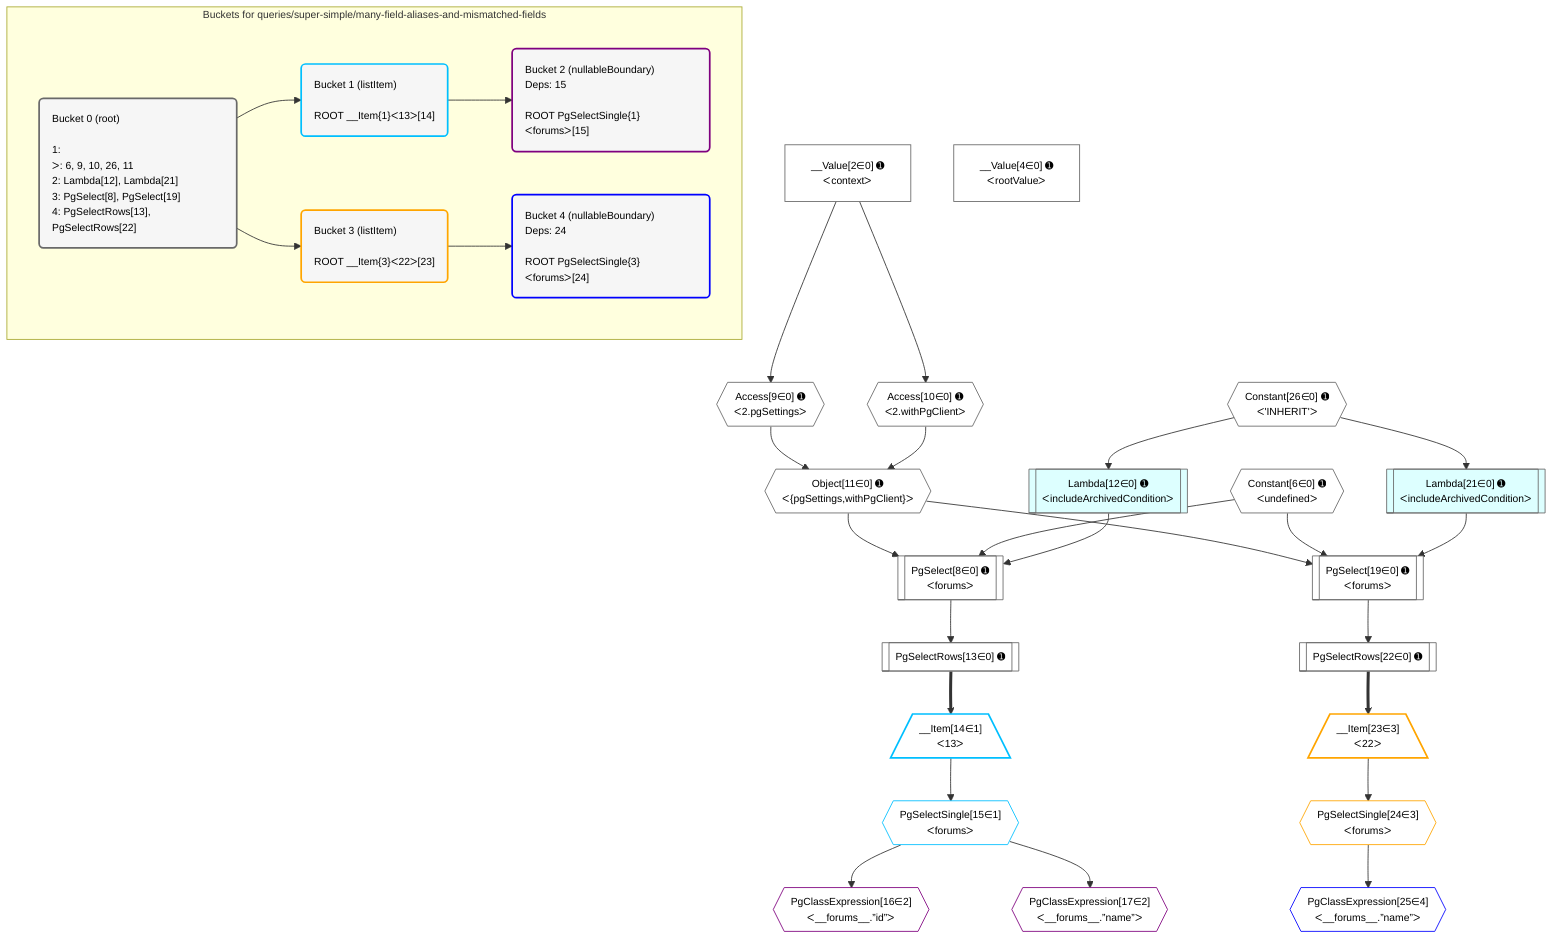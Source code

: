 %%{init: {'themeVariables': { 'fontSize': '12px'}}}%%
graph TD
    classDef path fill:#eee,stroke:#000,color:#000
    classDef plan fill:#fff,stroke-width:1px,color:#000
    classDef itemplan fill:#fff,stroke-width:2px,color:#000
    classDef unbatchedplan fill:#dff,stroke-width:1px,color:#000
    classDef sideeffectplan fill:#fcc,stroke-width:2px,color:#000
    classDef bucket fill:#f6f6f6,color:#000,stroke-width:2px,text-align:left


    %% plan dependencies
    PgSelect8[["PgSelect[8∈0] ➊<br />ᐸforumsᐳ"]]:::plan
    Object11{{"Object[11∈0] ➊<br />ᐸ{pgSettings,withPgClient}ᐳ"}}:::plan
    Constant6{{"Constant[6∈0] ➊<br />ᐸundefinedᐳ"}}:::plan
    Lambda12[["Lambda[12∈0] ➊<br />ᐸincludeArchivedConditionᐳ"]]:::unbatchedplan
    Object11 & Constant6 & Lambda12 --> PgSelect8
    PgSelect19[["PgSelect[19∈0] ➊<br />ᐸforumsᐳ"]]:::plan
    Lambda21[["Lambda[21∈0] ➊<br />ᐸincludeArchivedConditionᐳ"]]:::unbatchedplan
    Object11 & Constant6 & Lambda21 --> PgSelect19
    Access9{{"Access[9∈0] ➊<br />ᐸ2.pgSettingsᐳ"}}:::plan
    Access10{{"Access[10∈0] ➊<br />ᐸ2.withPgClientᐳ"}}:::plan
    Access9 & Access10 --> Object11
    __Value2["__Value[2∈0] ➊<br />ᐸcontextᐳ"]:::plan
    __Value2 --> Access9
    __Value2 --> Access10
    Constant26{{"Constant[26∈0] ➊<br />ᐸ'INHERIT'ᐳ"}}:::plan
    Constant26 --> Lambda12
    PgSelectRows13[["PgSelectRows[13∈0] ➊"]]:::plan
    PgSelect8 --> PgSelectRows13
    Constant26 --> Lambda21
    PgSelectRows22[["PgSelectRows[22∈0] ➊"]]:::plan
    PgSelect19 --> PgSelectRows22
    __Value4["__Value[4∈0] ➊<br />ᐸrootValueᐳ"]:::plan
    __Item14[/"__Item[14∈1]<br />ᐸ13ᐳ"\]:::itemplan
    PgSelectRows13 ==> __Item14
    PgSelectSingle15{{"PgSelectSingle[15∈1]<br />ᐸforumsᐳ"}}:::plan
    __Item14 --> PgSelectSingle15
    PgClassExpression16{{"PgClassExpression[16∈2]<br />ᐸ__forums__.”id”ᐳ"}}:::plan
    PgSelectSingle15 --> PgClassExpression16
    PgClassExpression17{{"PgClassExpression[17∈2]<br />ᐸ__forums__.”name”ᐳ"}}:::plan
    PgSelectSingle15 --> PgClassExpression17
    __Item23[/"__Item[23∈3]<br />ᐸ22ᐳ"\]:::itemplan
    PgSelectRows22 ==> __Item23
    PgSelectSingle24{{"PgSelectSingle[24∈3]<br />ᐸforumsᐳ"}}:::plan
    __Item23 --> PgSelectSingle24
    PgClassExpression25{{"PgClassExpression[25∈4]<br />ᐸ__forums__.”name”ᐳ"}}:::plan
    PgSelectSingle24 --> PgClassExpression25

    %% define steps

    subgraph "Buckets for queries/super-simple/many-field-aliases-and-mismatched-fields"
    Bucket0("Bucket 0 (root)<br /><br />1: <br />ᐳ: 6, 9, 10, 26, 11<br />2: Lambda[12], Lambda[21]<br />3: PgSelect[8], PgSelect[19]<br />4: PgSelectRows[13], PgSelectRows[22]"):::bucket
    classDef bucket0 stroke:#696969
    class Bucket0,__Value2,__Value4,Constant6,PgSelect8,Access9,Access10,Object11,Lambda12,PgSelectRows13,PgSelect19,Lambda21,PgSelectRows22,Constant26 bucket0
    Bucket1("Bucket 1 (listItem)<br /><br />ROOT __Item{1}ᐸ13ᐳ[14]"):::bucket
    classDef bucket1 stroke:#00bfff
    class Bucket1,__Item14,PgSelectSingle15 bucket1
    Bucket2("Bucket 2 (nullableBoundary)<br />Deps: 15<br /><br />ROOT PgSelectSingle{1}ᐸforumsᐳ[15]"):::bucket
    classDef bucket2 stroke:#7f007f
    class Bucket2,PgClassExpression16,PgClassExpression17 bucket2
    Bucket3("Bucket 3 (listItem)<br /><br />ROOT __Item{3}ᐸ22ᐳ[23]"):::bucket
    classDef bucket3 stroke:#ffa500
    class Bucket3,__Item23,PgSelectSingle24 bucket3
    Bucket4("Bucket 4 (nullableBoundary)<br />Deps: 24<br /><br />ROOT PgSelectSingle{3}ᐸforumsᐳ[24]"):::bucket
    classDef bucket4 stroke:#0000ff
    class Bucket4,PgClassExpression25 bucket4
    Bucket0 --> Bucket1 & Bucket3
    Bucket1 --> Bucket2
    Bucket3 --> Bucket4
    end